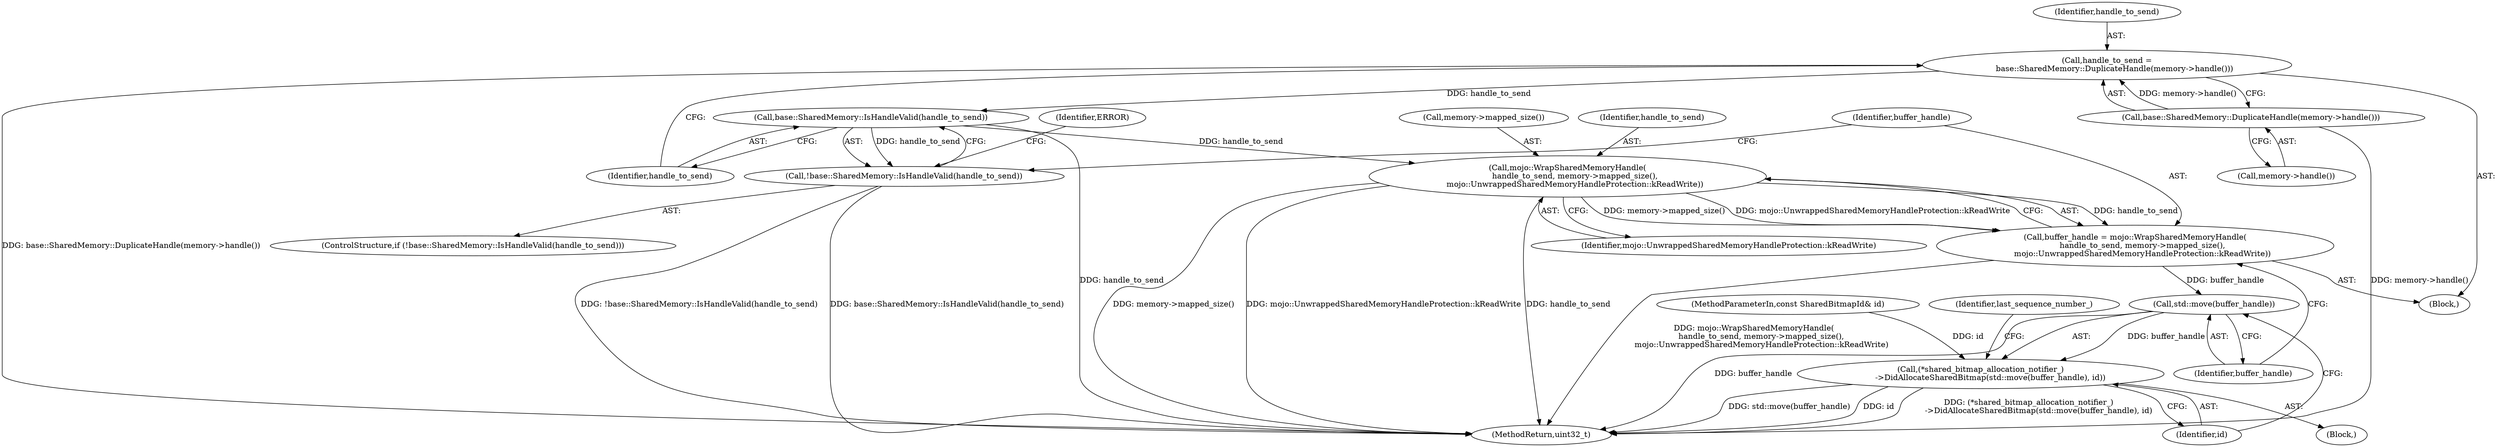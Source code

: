 digraph "0_Chrome_673ce95d481ea9368c4d4d43ac756ba1d6d9e608_9@API" {
"1000105" [label="(Call,handle_to_send =\n      base::SharedMemory::DuplicateHandle(memory->handle()))"];
"1000107" [label="(Call,base::SharedMemory::DuplicateHandle(memory->handle()))"];
"1000111" [label="(Call,base::SharedMemory::IsHandleValid(handle_to_send))"];
"1000110" [label="(Call,!base::SharedMemory::IsHandleValid(handle_to_send))"];
"1000123" [label="(Call,mojo::WrapSharedMemoryHandle(\n      handle_to_send, memory->mapped_size(),\n      mojo::UnwrappedSharedMemoryHandleProtection::kReadWrite))"];
"1000121" [label="(Call,buffer_handle = mojo::WrapSharedMemoryHandle(\n      handle_to_send, memory->mapped_size(),\n      mojo::UnwrappedSharedMemoryHandleProtection::kReadWrite))"];
"1000130" [label="(Call,std::move(buffer_handle))"];
"1000129" [label="(Call,(*shared_bitmap_allocation_notifier_)\n        ->DidAllocateSharedBitmap(std::move(buffer_handle), id))"];
"1000123" [label="(Call,mojo::WrapSharedMemoryHandle(\n      handle_to_send, memory->mapped_size(),\n      mojo::UnwrappedSharedMemoryHandleProtection::kReadWrite))"];
"1000131" [label="(Identifier,buffer_handle)"];
"1000103" [label="(Block,)"];
"1000111" [label="(Call,base::SharedMemory::IsHandleValid(handle_to_send))"];
"1000102" [label="(MethodParameterIn,const SharedBitmapId& id)"];
"1000106" [label="(Identifier,handle_to_send)"];
"1000125" [label="(Call,memory->mapped_size())"];
"1000130" [label="(Call,std::move(buffer_handle))"];
"1000136" [label="(MethodReturn,uint32_t)"];
"1000121" [label="(Call,buffer_handle = mojo::WrapSharedMemoryHandle(\n      handle_to_send, memory->mapped_size(),\n      mojo::UnwrappedSharedMemoryHandleProtection::kReadWrite))"];
"1000132" [label="(Identifier,id)"];
"1000127" [label="(Block,)"];
"1000126" [label="(Identifier,mojo::UnwrappedSharedMemoryHandleProtection::kReadWrite)"];
"1000135" [label="(Identifier,last_sequence_number_)"];
"1000110" [label="(Call,!base::SharedMemory::IsHandleValid(handle_to_send))"];
"1000109" [label="(ControlStructure,if (!base::SharedMemory::IsHandleValid(handle_to_send)))"];
"1000122" [label="(Identifier,buffer_handle)"];
"1000105" [label="(Call,handle_to_send =\n      base::SharedMemory::DuplicateHandle(memory->handle()))"];
"1000112" [label="(Identifier,handle_to_send)"];
"1000116" [label="(Identifier,ERROR)"];
"1000107" [label="(Call,base::SharedMemory::DuplicateHandle(memory->handle()))"];
"1000108" [label="(Call,memory->handle())"];
"1000129" [label="(Call,(*shared_bitmap_allocation_notifier_)\n        ->DidAllocateSharedBitmap(std::move(buffer_handle), id))"];
"1000124" [label="(Identifier,handle_to_send)"];
"1000105" -> "1000103"  [label="AST: "];
"1000105" -> "1000107"  [label="CFG: "];
"1000106" -> "1000105"  [label="AST: "];
"1000107" -> "1000105"  [label="AST: "];
"1000112" -> "1000105"  [label="CFG: "];
"1000105" -> "1000136"  [label="DDG: base::SharedMemory::DuplicateHandle(memory->handle())"];
"1000107" -> "1000105"  [label="DDG: memory->handle()"];
"1000105" -> "1000111"  [label="DDG: handle_to_send"];
"1000107" -> "1000108"  [label="CFG: "];
"1000108" -> "1000107"  [label="AST: "];
"1000107" -> "1000136"  [label="DDG: memory->handle()"];
"1000111" -> "1000110"  [label="AST: "];
"1000111" -> "1000112"  [label="CFG: "];
"1000112" -> "1000111"  [label="AST: "];
"1000110" -> "1000111"  [label="CFG: "];
"1000111" -> "1000136"  [label="DDG: handle_to_send"];
"1000111" -> "1000110"  [label="DDG: handle_to_send"];
"1000111" -> "1000123"  [label="DDG: handle_to_send"];
"1000110" -> "1000109"  [label="AST: "];
"1000116" -> "1000110"  [label="CFG: "];
"1000122" -> "1000110"  [label="CFG: "];
"1000110" -> "1000136"  [label="DDG: !base::SharedMemory::IsHandleValid(handle_to_send)"];
"1000110" -> "1000136"  [label="DDG: base::SharedMemory::IsHandleValid(handle_to_send)"];
"1000123" -> "1000121"  [label="AST: "];
"1000123" -> "1000126"  [label="CFG: "];
"1000124" -> "1000123"  [label="AST: "];
"1000125" -> "1000123"  [label="AST: "];
"1000126" -> "1000123"  [label="AST: "];
"1000121" -> "1000123"  [label="CFG: "];
"1000123" -> "1000136"  [label="DDG: memory->mapped_size()"];
"1000123" -> "1000136"  [label="DDG: mojo::UnwrappedSharedMemoryHandleProtection::kReadWrite"];
"1000123" -> "1000136"  [label="DDG: handle_to_send"];
"1000123" -> "1000121"  [label="DDG: handle_to_send"];
"1000123" -> "1000121"  [label="DDG: memory->mapped_size()"];
"1000123" -> "1000121"  [label="DDG: mojo::UnwrappedSharedMemoryHandleProtection::kReadWrite"];
"1000121" -> "1000103"  [label="AST: "];
"1000122" -> "1000121"  [label="AST: "];
"1000131" -> "1000121"  [label="CFG: "];
"1000121" -> "1000136"  [label="DDG: mojo::WrapSharedMemoryHandle(\n      handle_to_send, memory->mapped_size(),\n      mojo::UnwrappedSharedMemoryHandleProtection::kReadWrite)"];
"1000121" -> "1000130"  [label="DDG: buffer_handle"];
"1000130" -> "1000129"  [label="AST: "];
"1000130" -> "1000131"  [label="CFG: "];
"1000131" -> "1000130"  [label="AST: "];
"1000132" -> "1000130"  [label="CFG: "];
"1000130" -> "1000136"  [label="DDG: buffer_handle"];
"1000130" -> "1000129"  [label="DDG: buffer_handle"];
"1000129" -> "1000127"  [label="AST: "];
"1000129" -> "1000132"  [label="CFG: "];
"1000132" -> "1000129"  [label="AST: "];
"1000135" -> "1000129"  [label="CFG: "];
"1000129" -> "1000136"  [label="DDG: std::move(buffer_handle)"];
"1000129" -> "1000136"  [label="DDG: id"];
"1000129" -> "1000136"  [label="DDG: (*shared_bitmap_allocation_notifier_)\n        ->DidAllocateSharedBitmap(std::move(buffer_handle), id)"];
"1000102" -> "1000129"  [label="DDG: id"];
}
